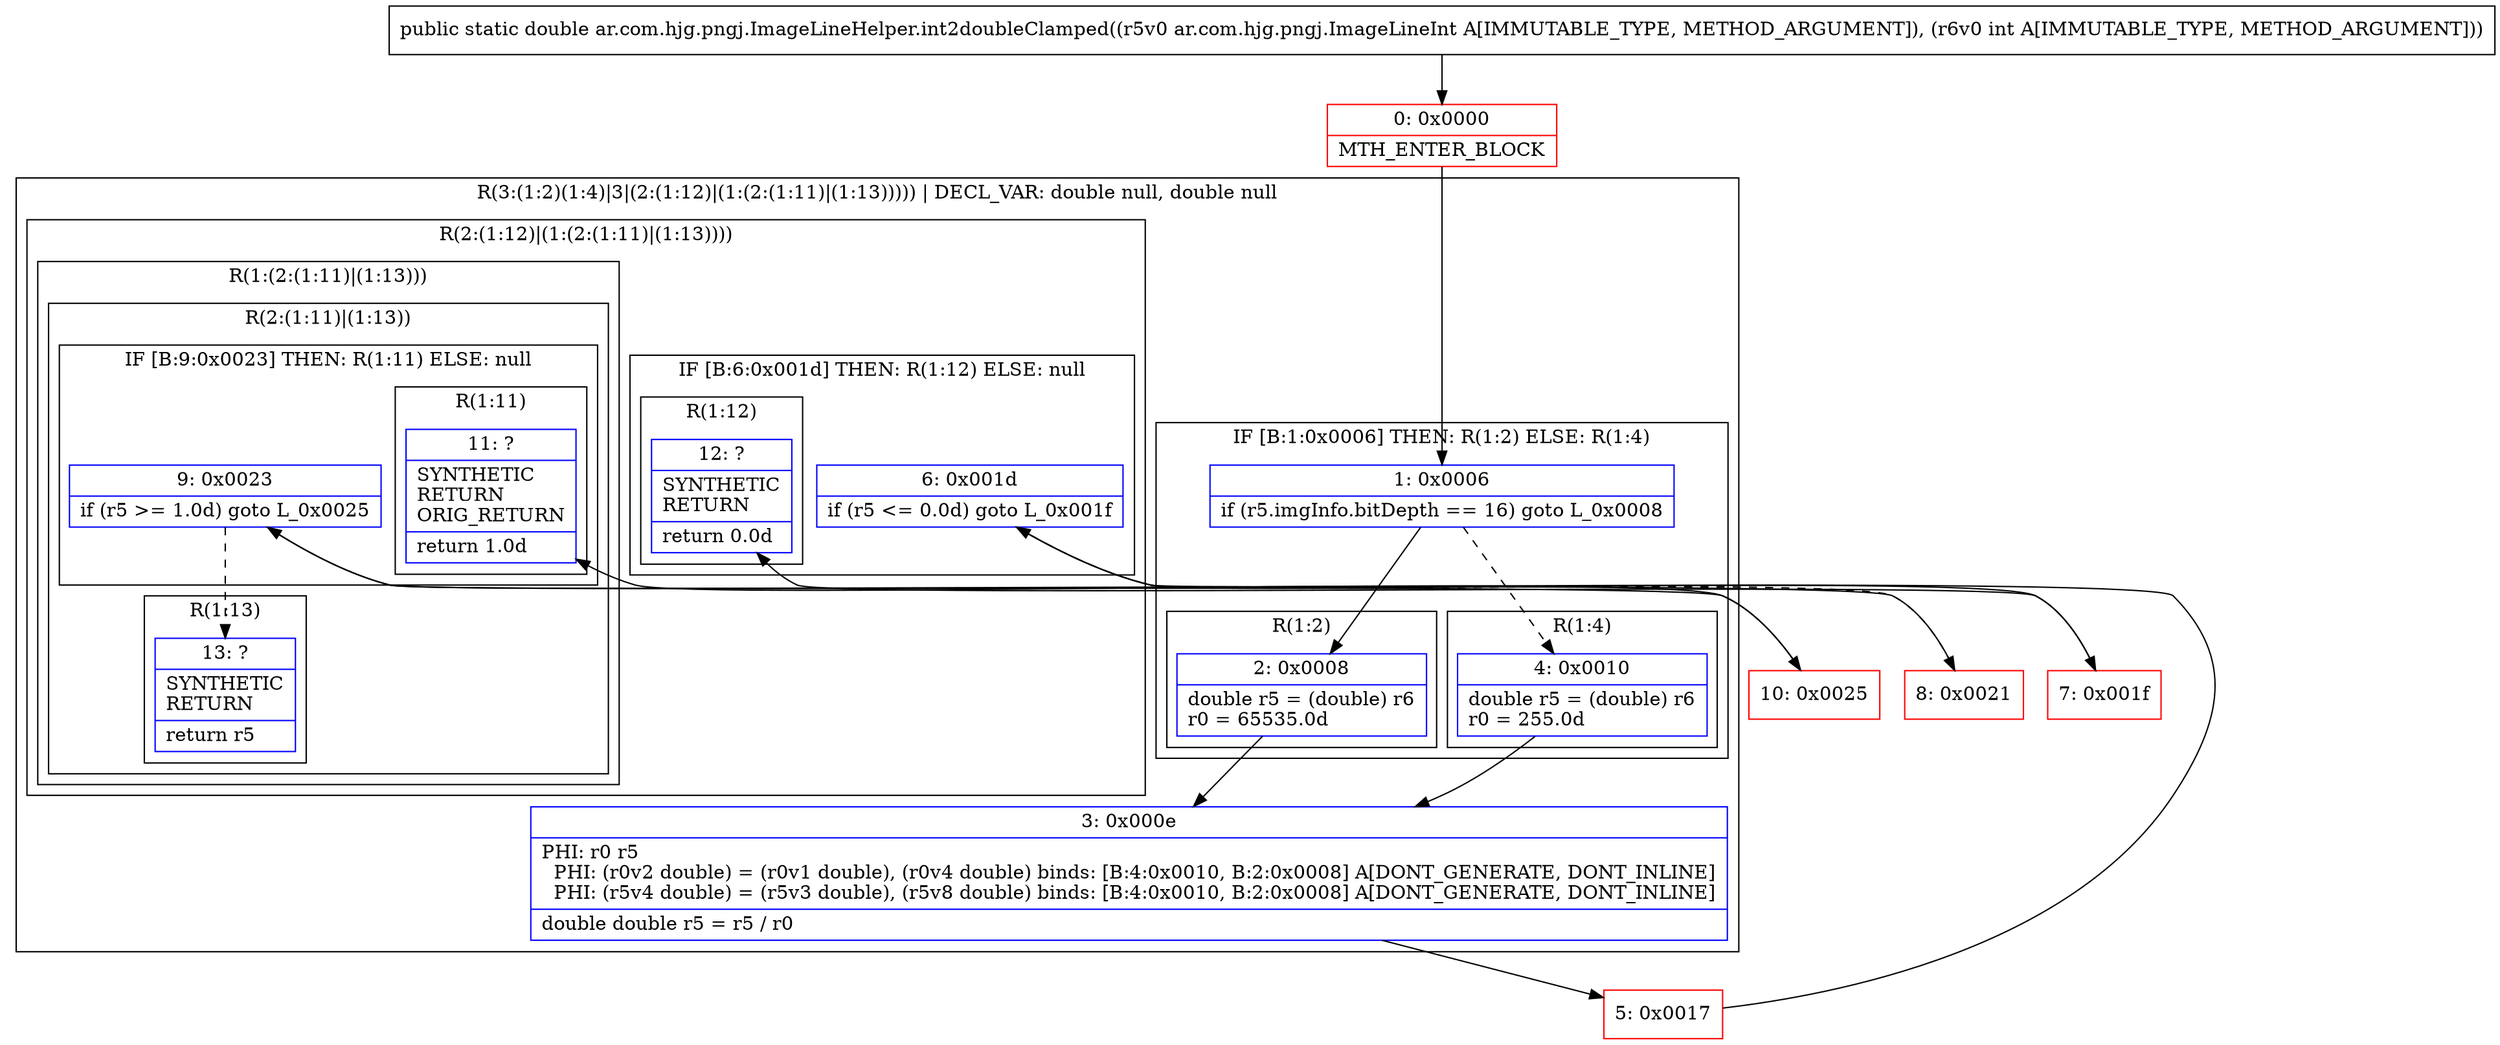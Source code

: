 digraph "CFG forar.com.hjg.pngj.ImageLineHelper.int2doubleClamped(Lar\/com\/hjg\/pngj\/ImageLineInt;I)D" {
subgraph cluster_Region_2139517712 {
label = "R(3:(1:2)(1:4)|3|(2:(1:12)|(1:(2:(1:11)|(1:13))))) | DECL_VAR: double null, double null\l";
node [shape=record,color=blue];
subgraph cluster_IfRegion_1888425922 {
label = "IF [B:1:0x0006] THEN: R(1:2) ELSE: R(1:4)";
node [shape=record,color=blue];
Node_1 [shape=record,label="{1\:\ 0x0006|if (r5.imgInfo.bitDepth == 16) goto L_0x0008\l}"];
subgraph cluster_Region_1566026886 {
label = "R(1:2)";
node [shape=record,color=blue];
Node_2 [shape=record,label="{2\:\ 0x0008|double r5 = (double) r6\lr0 = 65535.0d\l}"];
}
subgraph cluster_Region_410438303 {
label = "R(1:4)";
node [shape=record,color=blue];
Node_4 [shape=record,label="{4\:\ 0x0010|double r5 = (double) r6\lr0 = 255.0d\l}"];
}
}
Node_3 [shape=record,label="{3\:\ 0x000e|PHI: r0 r5 \l  PHI: (r0v2 double) = (r0v1 double), (r0v4 double) binds: [B:4:0x0010, B:2:0x0008] A[DONT_GENERATE, DONT_INLINE]\l  PHI: (r5v4 double) = (r5v3 double), (r5v8 double) binds: [B:4:0x0010, B:2:0x0008] A[DONT_GENERATE, DONT_INLINE]\l|double double r5 = r5 \/ r0\l}"];
subgraph cluster_Region_686885692 {
label = "R(2:(1:12)|(1:(2:(1:11)|(1:13))))";
node [shape=record,color=blue];
subgraph cluster_IfRegion_268850043 {
label = "IF [B:6:0x001d] THEN: R(1:12) ELSE: null";
node [shape=record,color=blue];
Node_6 [shape=record,label="{6\:\ 0x001d|if (r5 \<= 0.0d) goto L_0x001f\l}"];
subgraph cluster_Region_1406238808 {
label = "R(1:12)";
node [shape=record,color=blue];
Node_12 [shape=record,label="{12\:\ ?|SYNTHETIC\lRETURN\l|return 0.0d\l}"];
}
}
subgraph cluster_Region_1940997999 {
label = "R(1:(2:(1:11)|(1:13)))";
node [shape=record,color=blue];
subgraph cluster_Region_2072539100 {
label = "R(2:(1:11)|(1:13))";
node [shape=record,color=blue];
subgraph cluster_IfRegion_1040859606 {
label = "IF [B:9:0x0023] THEN: R(1:11) ELSE: null";
node [shape=record,color=blue];
Node_9 [shape=record,label="{9\:\ 0x0023|if (r5 \>= 1.0d) goto L_0x0025\l}"];
subgraph cluster_Region_1535128442 {
label = "R(1:11)";
node [shape=record,color=blue];
Node_11 [shape=record,label="{11\:\ ?|SYNTHETIC\lRETURN\lORIG_RETURN\l|return 1.0d\l}"];
}
}
subgraph cluster_Region_1582950669 {
label = "R(1:13)";
node [shape=record,color=blue];
Node_13 [shape=record,label="{13\:\ ?|SYNTHETIC\lRETURN\l|return r5\l}"];
}
}
}
}
}
Node_0 [shape=record,color=red,label="{0\:\ 0x0000|MTH_ENTER_BLOCK\l}"];
Node_5 [shape=record,color=red,label="{5\:\ 0x0017}"];
Node_7 [shape=record,color=red,label="{7\:\ 0x001f}"];
Node_8 [shape=record,color=red,label="{8\:\ 0x0021}"];
Node_10 [shape=record,color=red,label="{10\:\ 0x0025}"];
MethodNode[shape=record,label="{public static double ar.com.hjg.pngj.ImageLineHelper.int2doubleClamped((r5v0 ar.com.hjg.pngj.ImageLineInt A[IMMUTABLE_TYPE, METHOD_ARGUMENT]), (r6v0 int A[IMMUTABLE_TYPE, METHOD_ARGUMENT])) }"];
MethodNode -> Node_0;
Node_1 -> Node_2;
Node_1 -> Node_4[style=dashed];
Node_2 -> Node_3;
Node_4 -> Node_3;
Node_3 -> Node_5;
Node_6 -> Node_7;
Node_6 -> Node_8[style=dashed];
Node_9 -> Node_10;
Node_9 -> Node_13[style=dashed];
Node_0 -> Node_1;
Node_5 -> Node_6;
Node_7 -> Node_12;
Node_8 -> Node_9;
Node_10 -> Node_11;
}


